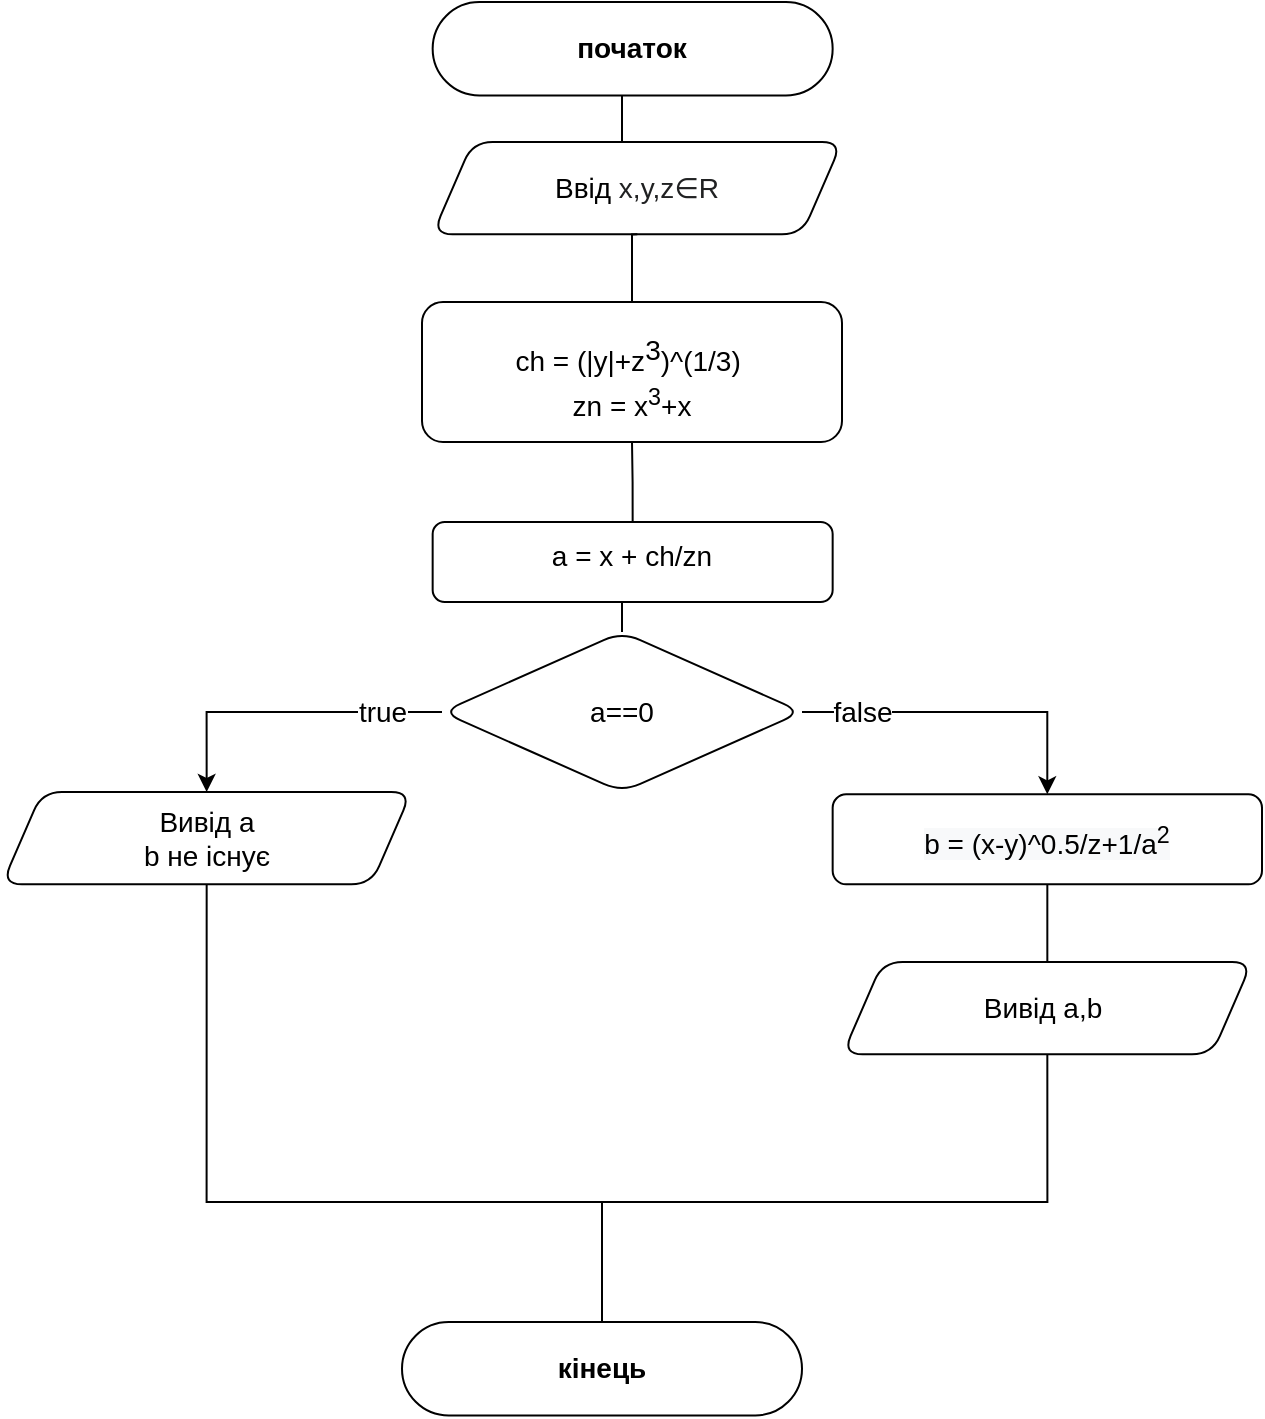 <mxfile version="15.5.6" type="device"><diagram id="AUPeAQidsrwvVEdcRaHV" name="Page-1"><mxGraphModel dx="1221" dy="644" grid="1" gridSize="10" guides="1" tooltips="1" connect="1" arrows="1" fold="1" page="1" pageScale="1" pageWidth="827" pageHeight="1169" math="0" shadow="0"><root><mxCell id="0"/><mxCell id="1" parent="0"/><mxCell id="VSwx_VzQEopwG4qpRLvh-1" value="&lt;font style=&quot;font-size: 14px&quot;&gt;Ввід&lt;span style=&quot;color: rgb(32 , 33 , 34) ; font-family: sans-serif ; background-color: rgb(255 , 255 , 255) ; font-size: 14px&quot;&gt;&amp;nbsp;x,y,z&lt;/span&gt;&lt;/font&gt;&lt;span style=&quot;color: rgb(32 , 33 , 34) ; font-family: sans-serif ; font-size: 14px ; background-color: rgb(255 , 255 , 255)&quot;&gt;∈R&lt;/span&gt;" style="shape=parallelogram;perimeter=parallelogramPerimeter;whiteSpace=wrap;html=1;fixedSize=1;fontSize=14;rounded=1;" vertex="1" parent="1"><mxGeometry x="345.33" y="260" width="204.67" height="46.15" as="geometry"/></mxCell><mxCell id="VSwx_VzQEopwG4qpRLvh-2" value="&lt;br&gt;&lt;br&gt;&lt;br&gt;ch = (|y|+z&lt;sup style=&quot;font-size: 14px&quot;&gt;3&lt;/sup&gt;)^(1/3)&lt;sup style=&quot;font-size: 14px&quot;&gt;&amp;nbsp;&lt;br&gt;&lt;/sup&gt;&lt;font style=&quot;font-size: 14px&quot;&gt;zn = x&lt;sup&gt;3&lt;/sup&gt;+x&lt;/font&gt;&lt;sup style=&quot;font-size: 14px&quot;&gt;&lt;br&gt;&lt;br&gt;&lt;br style=&quot;font-size: 14px&quot;&gt;&lt;/sup&gt;" style="rounded=1;whiteSpace=wrap;html=1;fontSize=14;" vertex="1" parent="1"><mxGeometry x="340" y="340" width="210" height="70" as="geometry"/></mxCell><mxCell id="VSwx_VzQEopwG4qpRLvh-3" style="edgeStyle=orthogonalEdgeStyle;rounded=0;orthogonalLoop=1;jettySize=auto;html=1;exitX=0.5;exitY=1;exitDx=0;exitDy=0;entryX=0.5;entryY=0;entryDx=0;entryDy=0;endArrow=none;endFill=0;" edge="1" parent="1" source="VSwx_VzQEopwG4qpRLvh-1" target="VSwx_VzQEopwG4qpRLvh-2"><mxGeometry x="130" y="170" as="geometry"/></mxCell><mxCell id="VSwx_VzQEopwG4qpRLvh-6" style="edgeStyle=orthogonalEdgeStyle;rounded=0;orthogonalLoop=1;jettySize=auto;html=1;endArrow=none;endFill=0;exitX=0.5;exitY=0;exitDx=0;exitDy=0;" edge="1" parent="1" source="VSwx_VzQEopwG4qpRLvh-25" target="VSwx_VzQEopwG4qpRLvh-2"><mxGeometry x="130" y="170" as="geometry"><mxPoint x="441" y="450" as="sourcePoint"/></mxGeometry></mxCell><mxCell id="VSwx_VzQEopwG4qpRLvh-8" style="edgeStyle=orthogonalEdgeStyle;rounded=0;orthogonalLoop=1;jettySize=auto;html=1;exitX=0.5;exitY=1;exitDx=0;exitDy=0;entryX=0.5;entryY=0;entryDx=0;entryDy=0;strokeColor=default;elbow=vertical;endArrow=none;endFill=0;fontSize=14;" edge="1" parent="1" source="VSwx_VzQEopwG4qpRLvh-9" target="VSwx_VzQEopwG4qpRLvh-1"><mxGeometry x="118.667" y="170" as="geometry"><Array as="points"><mxPoint x="440" y="227"/><mxPoint x="440" y="260"/></Array></mxGeometry></mxCell><mxCell id="VSwx_VzQEopwG4qpRLvh-9" value="&lt;b style=&quot;font-size: 14px;&quot;&gt;&lt;font style=&quot;font-size: 14px;&quot;&gt;початок&lt;/font&gt;&lt;/b&gt;" style="rounded=1;whiteSpace=wrap;html=1;arcSize=50;fontSize=14;" vertex="1" parent="1"><mxGeometry x="345.33" y="190" width="200" height="46.73" as="geometry"/></mxCell><mxCell id="VSwx_VzQEopwG4qpRLvh-12" value="&lt;b style=&quot;font-size: 14px;&quot;&gt;&lt;font style=&quot;font-size: 14px;&quot;&gt;кінець&lt;/font&gt;&lt;/b&gt;" style="rounded=1;whiteSpace=wrap;html=1;arcSize=50;fontSize=14;" vertex="1" parent="1"><mxGeometry x="330" y="850" width="200" height="46.73" as="geometry"/></mxCell><mxCell id="VSwx_VzQEopwG4qpRLvh-30" style="edgeStyle=orthogonalEdgeStyle;rounded=0;orthogonalLoop=1;jettySize=auto;html=1;exitX=0.5;exitY=1;exitDx=0;exitDy=0;entryX=0.5;entryY=0;entryDx=0;entryDy=0;fontSize=14;endArrow=none;endFill=0;" edge="1" parent="1" source="VSwx_VzQEopwG4qpRLvh-25" target="VSwx_VzQEopwG4qpRLvh-28"><mxGeometry relative="1" as="geometry"/></mxCell><mxCell id="VSwx_VzQEopwG4qpRLvh-25" value="&lt;sup style=&quot;font-size: 14px&quot;&gt;a = x + ch/zn&lt;br style=&quot;font-size: 14px&quot;&gt;&lt;/sup&gt;" style="rounded=1;whiteSpace=wrap;html=1;fontSize=14;" vertex="1" parent="1"><mxGeometry x="345.33" y="450" width="200" height="40" as="geometry"/></mxCell><mxCell id="VSwx_VzQEopwG4qpRLvh-31" value="true" style="edgeStyle=orthogonalEdgeStyle;rounded=0;orthogonalLoop=1;jettySize=auto;html=1;exitX=0;exitY=0.5;exitDx=0;exitDy=0;fontSize=14;endArrow=classic;endFill=1;entryX=0.5;entryY=0;entryDx=0;entryDy=0;startArrow=none;startFill=0;" edge="1" parent="1" source="VSwx_VzQEopwG4qpRLvh-28" target="VSwx_VzQEopwG4qpRLvh-34"><mxGeometry x="-0.62" relative="1" as="geometry"><mxPoint x="230" y="610" as="targetPoint"/><mxPoint as="offset"/></mxGeometry></mxCell><mxCell id="VSwx_VzQEopwG4qpRLvh-36" value="false" style="edgeStyle=orthogonalEdgeStyle;rounded=0;orthogonalLoop=1;jettySize=auto;html=1;exitX=1;exitY=0.5;exitDx=0;exitDy=0;fontSize=14;startArrow=none;startFill=0;endArrow=classic;endFill=1;" edge="1" parent="1" source="VSwx_VzQEopwG4qpRLvh-28" target="VSwx_VzQEopwG4qpRLvh-35"><mxGeometry x="-0.634" relative="1" as="geometry"><mxPoint as="offset"/></mxGeometry></mxCell><mxCell id="VSwx_VzQEopwG4qpRLvh-28" value="a==0" style="rhombus;whiteSpace=wrap;html=1;verticalAlign=middle;flipV=1;rounded=1;fontSize=14;" vertex="1" parent="1"><mxGeometry x="350" y="505" width="180" height="80" as="geometry"/></mxCell><mxCell id="VSwx_VzQEopwG4qpRLvh-41" style="edgeStyle=orthogonalEdgeStyle;rounded=0;orthogonalLoop=1;jettySize=auto;html=1;exitX=0.5;exitY=1;exitDx=0;exitDy=0;entryX=0.5;entryY=0;entryDx=0;entryDy=0;fontSize=14;startArrow=none;startFill=0;endArrow=none;endFill=0;" edge="1" parent="1" source="VSwx_VzQEopwG4qpRLvh-34" target="VSwx_VzQEopwG4qpRLvh-12"><mxGeometry relative="1" as="geometry"><Array as="points"><mxPoint x="232" y="790"/><mxPoint x="430" y="790"/></Array></mxGeometry></mxCell><mxCell id="VSwx_VzQEopwG4qpRLvh-34" value="Вивід а&lt;br&gt;&lt;span style=&quot;font-family: &amp;#34;helvetica&amp;#34;&quot;&gt;b не існує&lt;/span&gt;" style="shape=parallelogram;perimeter=parallelogramPerimeter;whiteSpace=wrap;html=1;fixedSize=1;fontSize=14;rounded=1;" vertex="1" parent="1"><mxGeometry x="130" y="585" width="204.67" height="46.15" as="geometry"/></mxCell><mxCell id="VSwx_VzQEopwG4qpRLvh-38" style="edgeStyle=orthogonalEdgeStyle;rounded=0;orthogonalLoop=1;jettySize=auto;html=1;exitX=0.5;exitY=1;exitDx=0;exitDy=0;entryX=0.5;entryY=0;entryDx=0;entryDy=0;fontSize=14;startArrow=none;startFill=0;endArrow=none;endFill=0;" edge="1" parent="1" source="VSwx_VzQEopwG4qpRLvh-35" target="VSwx_VzQEopwG4qpRLvh-37"><mxGeometry relative="1" as="geometry"/></mxCell><mxCell id="VSwx_VzQEopwG4qpRLvh-35" value="&lt;span style=&quot;color: rgb(0 , 0 , 0) ; font-family: &amp;#34;helvetica&amp;#34; ; font-size: 14px ; font-style: normal ; font-weight: 400 ; letter-spacing: normal ; text-align: center ; text-indent: 0px ; text-transform: none ; word-spacing: 0px ; background-color: rgb(248 , 249 , 250) ; display: inline ; float: none&quot;&gt;b = (x-y)^0.5/z+1/a&lt;sup&gt;2&lt;/sup&gt;&lt;/span&gt;" style="rounded=1;whiteSpace=wrap;html=1;fontSize=14;" vertex="1" parent="1"><mxGeometry x="545.33" y="586.15" width="214.67" height="45" as="geometry"/></mxCell><mxCell id="VSwx_VzQEopwG4qpRLvh-40" style="edgeStyle=orthogonalEdgeStyle;rounded=0;orthogonalLoop=1;jettySize=auto;html=1;exitX=0.5;exitY=1;exitDx=0;exitDy=0;fontSize=14;startArrow=none;startFill=0;endArrow=none;endFill=0;entryX=0.5;entryY=0;entryDx=0;entryDy=0;" edge="1" parent="1" source="VSwx_VzQEopwG4qpRLvh-37" target="VSwx_VzQEopwG4qpRLvh-12"><mxGeometry relative="1" as="geometry"><mxPoint x="440" y="820" as="targetPoint"/><Array as="points"><mxPoint x="653" y="790"/><mxPoint x="430" y="790"/></Array></mxGeometry></mxCell><mxCell id="VSwx_VzQEopwG4qpRLvh-37" value="Вивід а,&lt;span style=&quot;font-family: &amp;#34;helvetica&amp;#34;&quot;&gt;b&amp;nbsp;&lt;/span&gt;" style="shape=parallelogram;perimeter=parallelogramPerimeter;whiteSpace=wrap;html=1;fixedSize=1;fontSize=14;rounded=1;" vertex="1" parent="1"><mxGeometry x="550.33" y="670" width="204.67" height="46.15" as="geometry"/></mxCell></root></mxGraphModel></diagram></mxfile>